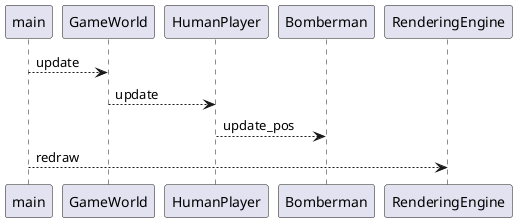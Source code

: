 @startuml

main --> GameWorld : update
GameWorld --> HumanPlayer : update
/'HumanPlayer --> Keyboard : get_input'/
HumanPlayer --> Bomberman : update_pos
main --> RenderingEngine : redraw

@enduml